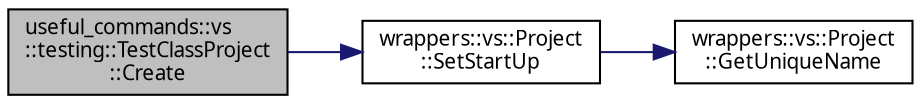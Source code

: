 digraph "useful_commands::vs::testing::TestClassProject::Create"
{
 // INTERACTIVE_SVG=YES
  edge [fontname="Verdana",fontsize="10",labelfontname="Verdana",labelfontsize="10"];
  node [fontname="Verdana",fontsize="10",shape=record];
  rankdir="LR";
  Node1 [label="useful_commands::vs\l::testing::TestClassProject\l::Create",height=0.2,width=0.4,color="black", fillcolor="grey75", style="filled", fontcolor="black"];
  Node1 -> Node2 [color="midnightblue",fontsize="10",style="solid",fontname="Verdana"];
  Node2 [label="wrappers::vs::Project\l::SetStartUp",height=0.2,width=0.4,color="black", fillcolor="white", style="filled",URL="$classwrappers_1_1vs_1_1_project.html#abe091468f207dd79efdff99c29364bef",tooltip="Сделать проект проектом для запуска. "];
  Node2 -> Node3 [color="midnightblue",fontsize="10",style="solid",fontname="Verdana"];
  Node3 [label="wrappers::vs::Project\l::GetUniqueName",height=0.2,width=0.4,color="black", fillcolor="white", style="filled",URL="$classwrappers_1_1vs_1_1_project.html#ad15fa0de6080b2134974f89d837117c0",tooltip="Уникальное имя проекта. "];
}

